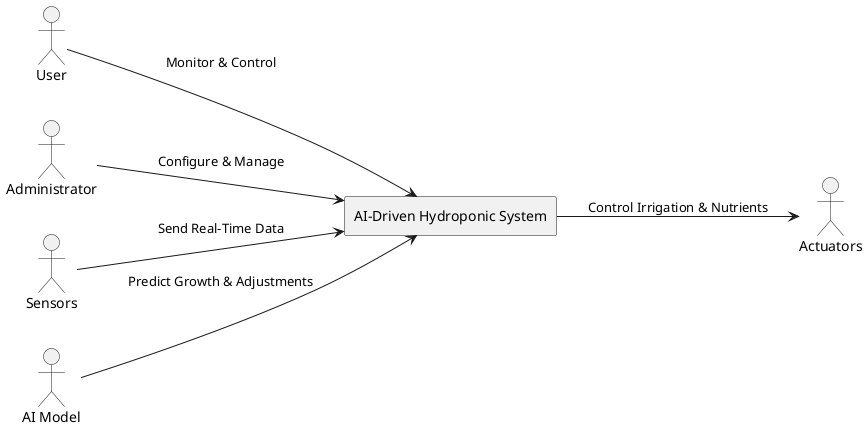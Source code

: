 @startuml
left to right direction

actor "User" as User
actor "Administrator" as Admin
actor "Sensors" as Sensors
actor "Actuators" as Actuators
actor "AI Model" as AI

rectangle "AI-Driven Hydroponic System" as System {
}

User -down-> System : "Monitor & Control"
Admin -down-> System : "Configure & Manage"
Sensors -down-> System : "Send Real-Time Data"
AI -down-> System : "Predict Growth & Adjustments"
System -down-> Actuators : "Control Irrigation & Nutrients"

@enduml
